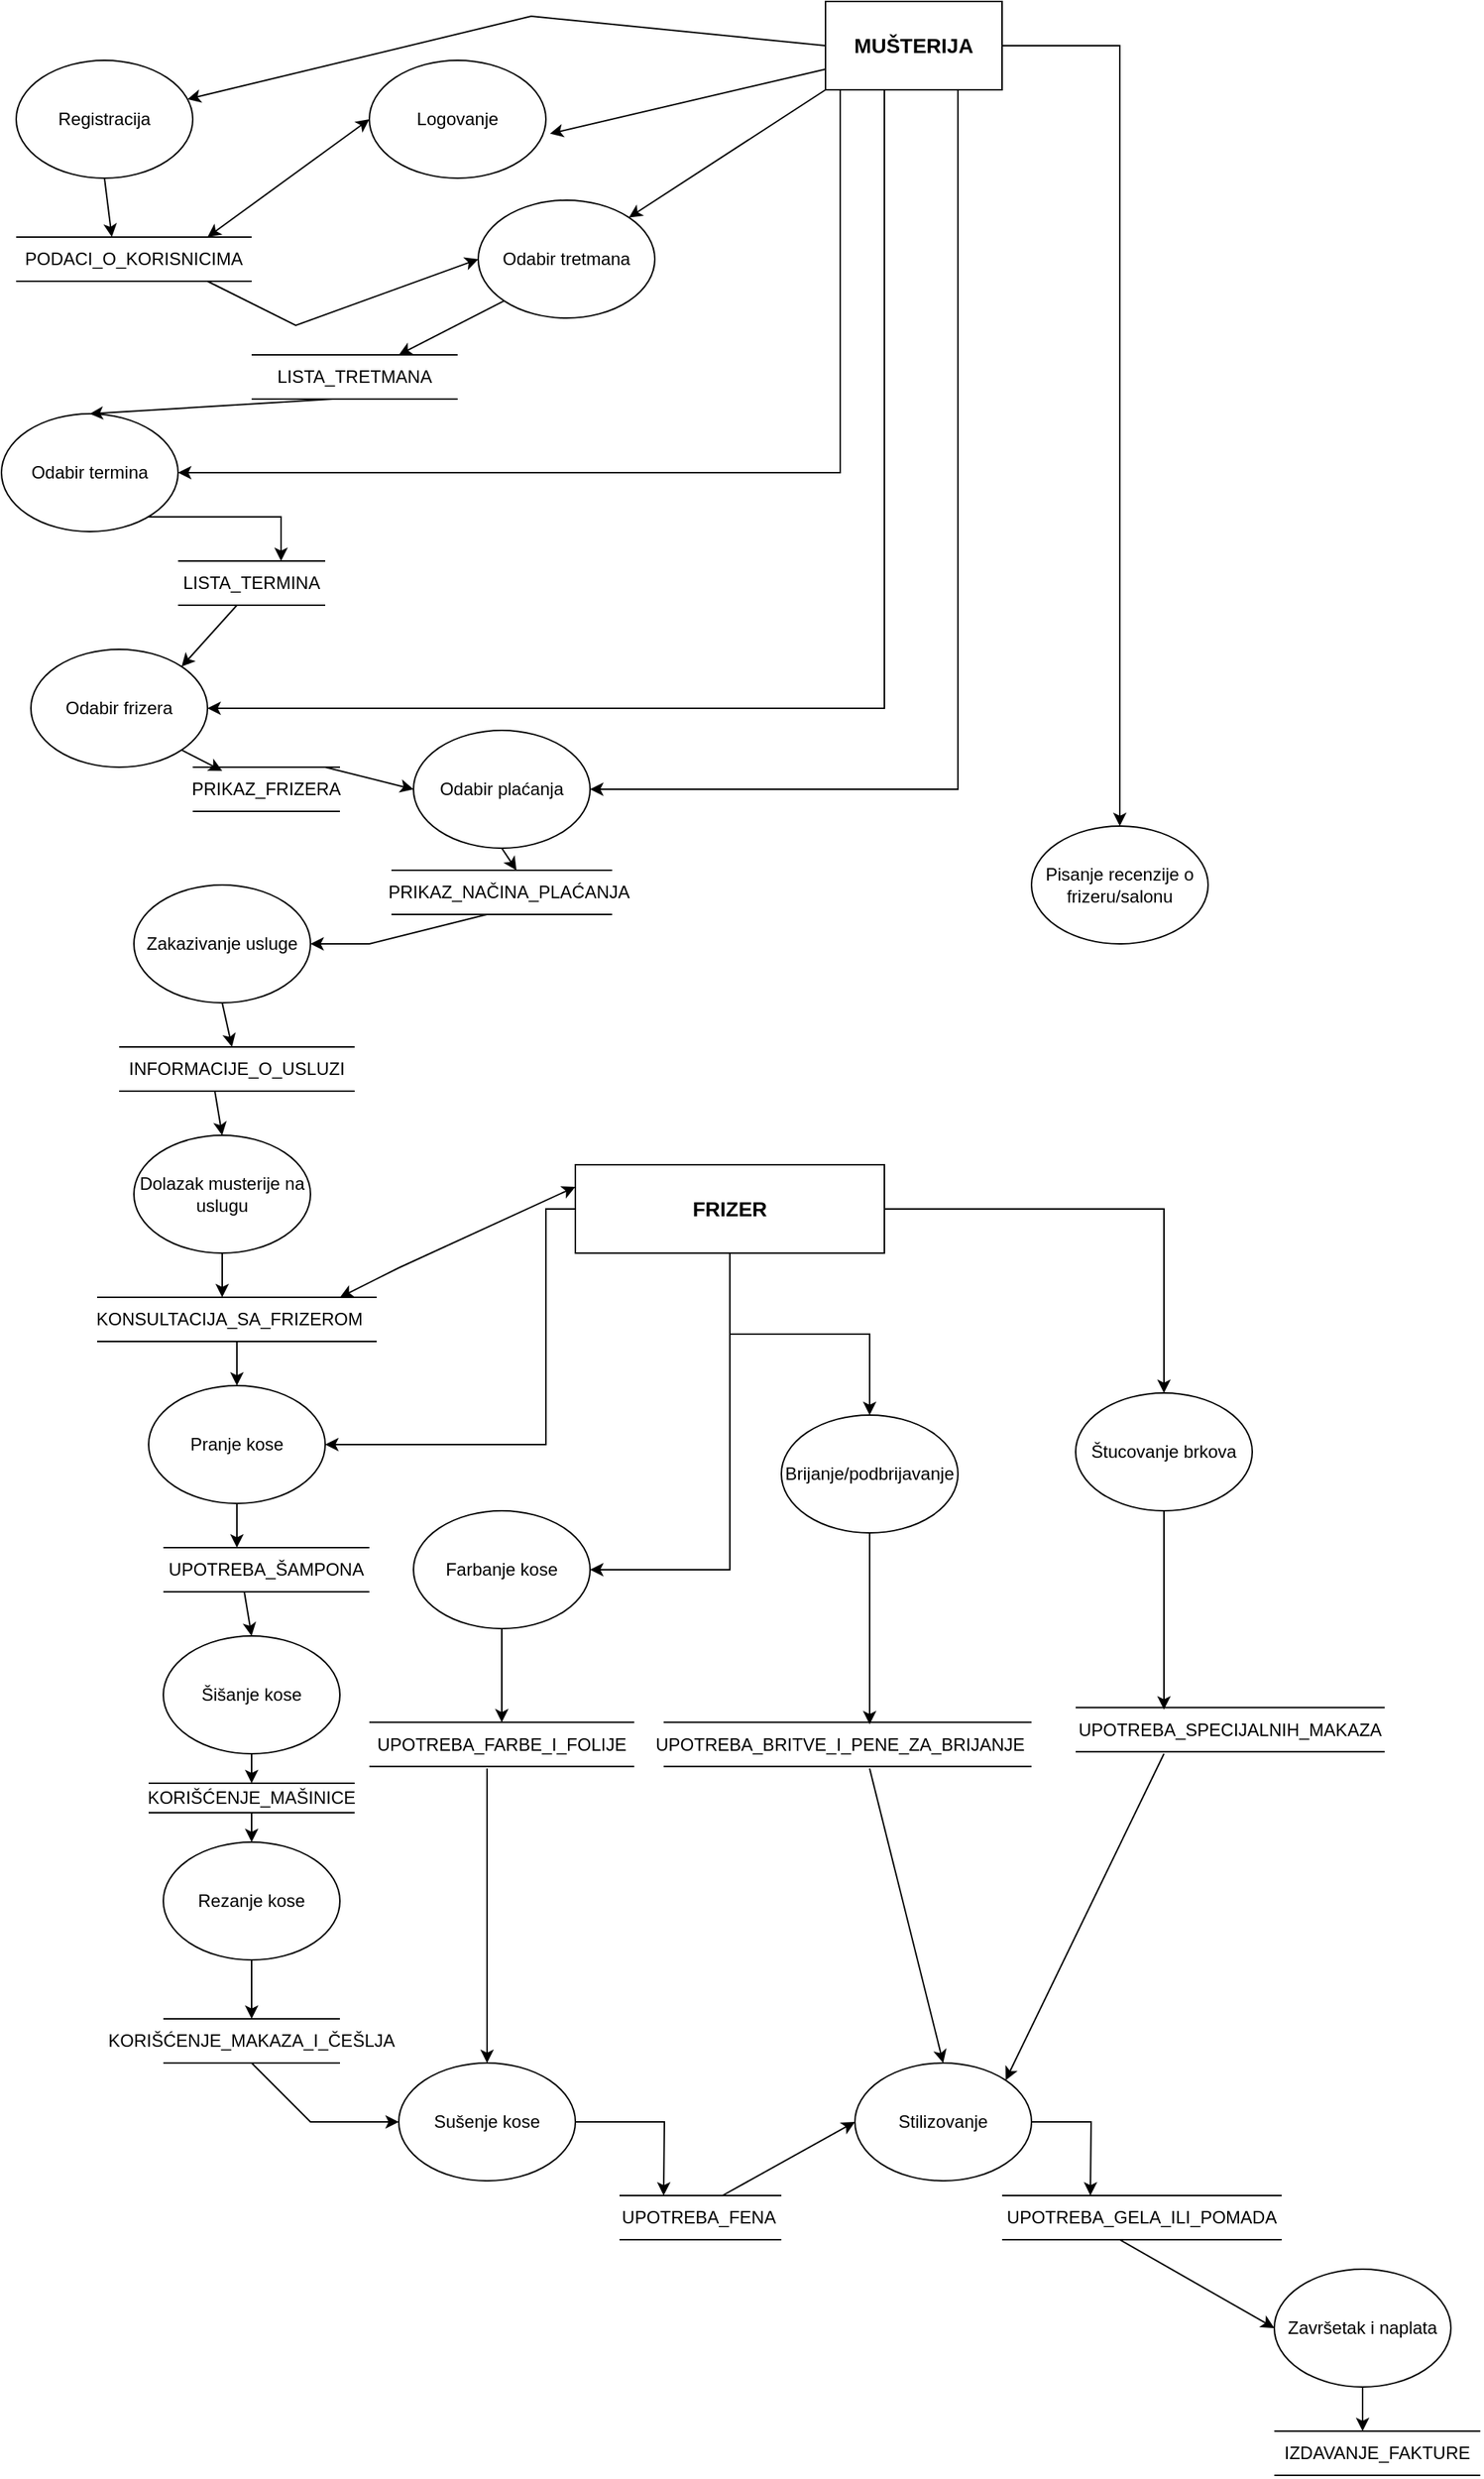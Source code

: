 <mxfile version="24.0.7" type="device">
  <diagram name="Page-1" id="sNvwlLEF-2-6M585rfIR">
    <mxGraphModel dx="1400" dy="765" grid="1" gridSize="10" guides="1" tooltips="1" connect="1" arrows="1" fold="1" page="1" pageScale="1" pageWidth="1654" pageHeight="2336" math="0" shadow="0">
      <root>
        <mxCell id="0" />
        <mxCell id="1" parent="0" />
        <mxCell id="p-UVEbDCttvi8_ktXBPC-6" value="Registracija" style="ellipse;whiteSpace=wrap;html=1;" vertex="1" parent="1">
          <mxGeometry x="40" y="40" width="120" height="80" as="geometry" />
        </mxCell>
        <mxCell id="p-UVEbDCttvi8_ktXBPC-8" value="Logovanje" style="ellipse;whiteSpace=wrap;html=1;" vertex="1" parent="1">
          <mxGeometry x="280" y="40" width="120" height="80" as="geometry" />
        </mxCell>
        <mxCell id="p-UVEbDCttvi8_ktXBPC-41" style="edgeStyle=orthogonalEdgeStyle;rounded=0;orthogonalLoop=1;jettySize=auto;html=1;exitX=0.5;exitY=1;exitDx=0;exitDy=0;entryX=1;entryY=0.5;entryDx=0;entryDy=0;" edge="1" parent="1" source="p-UVEbDCttvi8_ktXBPC-10" target="p-UVEbDCttvi8_ktXBPC-36">
          <mxGeometry relative="1" as="geometry">
            <Array as="points">
              <mxPoint x="600" y="60" />
              <mxPoint x="600" y="320" />
            </Array>
          </mxGeometry>
        </mxCell>
        <mxCell id="p-UVEbDCttvi8_ktXBPC-42" style="edgeStyle=orthogonalEdgeStyle;rounded=0;orthogonalLoop=1;jettySize=auto;html=1;exitX=0.5;exitY=1;exitDx=0;exitDy=0;entryX=1;entryY=0.5;entryDx=0;entryDy=0;" edge="1" parent="1" target="p-UVEbDCttvi8_ktXBPC-40">
          <mxGeometry relative="1" as="geometry">
            <mxPoint x="650" y="60" as="sourcePoint" />
            <mxPoint x="220" y="480" as="targetPoint" />
            <Array as="points">
              <mxPoint x="630" y="60" />
              <mxPoint x="630" y="480" />
            </Array>
          </mxGeometry>
        </mxCell>
        <mxCell id="p-UVEbDCttvi8_ktXBPC-155" style="edgeStyle=orthogonalEdgeStyle;rounded=0;orthogonalLoop=1;jettySize=auto;html=1;entryX=1;entryY=0.5;entryDx=0;entryDy=0;" edge="1" parent="1" source="p-UVEbDCttvi8_ktXBPC-10" target="p-UVEbDCttvi8_ktXBPC-144">
          <mxGeometry relative="1" as="geometry">
            <Array as="points">
              <mxPoint x="680" y="535" />
            </Array>
          </mxGeometry>
        </mxCell>
        <mxCell id="p-UVEbDCttvi8_ktXBPC-10" value="&lt;font style=&quot;font-size: 14px;&quot;&gt;&lt;b&gt;MUŠTERIJA&lt;/b&gt;&lt;/font&gt;" style="rounded=0;whiteSpace=wrap;html=1;" vertex="1" parent="1">
          <mxGeometry x="590" width="120" height="60" as="geometry" />
        </mxCell>
        <mxCell id="p-UVEbDCttvi8_ktXBPC-11" value="" style="endArrow=classic;html=1;rounded=0;exitX=0;exitY=0.5;exitDx=0;exitDy=0;" edge="1" parent="1" source="p-UVEbDCttvi8_ktXBPC-10" target="p-UVEbDCttvi8_ktXBPC-6">
          <mxGeometry width="50" height="50" relative="1" as="geometry">
            <mxPoint x="470" y="75" as="sourcePoint" />
            <mxPoint x="180" y="30" as="targetPoint" />
            <Array as="points">
              <mxPoint x="390" y="10" />
            </Array>
          </mxGeometry>
        </mxCell>
        <mxCell id="p-UVEbDCttvi8_ktXBPC-12" value="" style="endArrow=classic;html=1;rounded=0;entryX=1.023;entryY=0.61;entryDx=0;entryDy=0;entryPerimeter=0;exitX=0;exitY=0.75;exitDx=0;exitDy=0;" edge="1" parent="1">
          <mxGeometry width="50" height="50" relative="1" as="geometry">
            <mxPoint x="590" y="46" as="sourcePoint" />
            <mxPoint x="402.76" y="89.8" as="targetPoint" />
          </mxGeometry>
        </mxCell>
        <mxCell id="p-UVEbDCttvi8_ktXBPC-13" value="" style="endArrow=none;html=1;rounded=0;" edge="1" parent="1">
          <mxGeometry width="50" height="50" relative="1" as="geometry">
            <mxPoint x="40" y="160" as="sourcePoint" />
            <mxPoint x="200" y="160" as="targetPoint" />
          </mxGeometry>
        </mxCell>
        <mxCell id="p-UVEbDCttvi8_ktXBPC-15" value="PODACI_O_KORISNICIMA" style="text;html=1;align=center;verticalAlign=middle;whiteSpace=wrap;rounded=0;" vertex="1" parent="1">
          <mxGeometry x="90" y="160" width="60" height="30" as="geometry" />
        </mxCell>
        <mxCell id="p-UVEbDCttvi8_ktXBPC-16" value="" style="endArrow=none;html=1;rounded=0;" edge="1" parent="1">
          <mxGeometry width="50" height="50" relative="1" as="geometry">
            <mxPoint x="40" y="190" as="sourcePoint" />
            <mxPoint x="200" y="190" as="targetPoint" />
          </mxGeometry>
        </mxCell>
        <mxCell id="p-UVEbDCttvi8_ktXBPC-17" value="" style="endArrow=classic;html=1;rounded=0;exitX=0.5;exitY=1;exitDx=0;exitDy=0;entryX=0.25;entryY=0;entryDx=0;entryDy=0;" edge="1" parent="1" source="p-UVEbDCttvi8_ktXBPC-6" target="p-UVEbDCttvi8_ktXBPC-15">
          <mxGeometry width="50" height="50" relative="1" as="geometry">
            <mxPoint x="470" y="250" as="sourcePoint" />
            <mxPoint x="520" y="200" as="targetPoint" />
          </mxGeometry>
        </mxCell>
        <mxCell id="p-UVEbDCttvi8_ktXBPC-20" value="Odabir tretmana" style="ellipse;whiteSpace=wrap;html=1;" vertex="1" parent="1">
          <mxGeometry x="354" y="135" width="120" height="80" as="geometry" />
        </mxCell>
        <mxCell id="p-UVEbDCttvi8_ktXBPC-21" value="" style="endArrow=classic;html=1;rounded=0;exitX=0;exitY=1;exitDx=0;exitDy=0;entryX=1;entryY=0;entryDx=0;entryDy=0;" edge="1" parent="1" source="p-UVEbDCttvi8_ktXBPC-10" target="p-UVEbDCttvi8_ktXBPC-20">
          <mxGeometry width="50" height="50" relative="1" as="geometry">
            <mxPoint x="470" y="250" as="sourcePoint" />
            <mxPoint x="390" y="160" as="targetPoint" />
          </mxGeometry>
        </mxCell>
        <mxCell id="p-UVEbDCttvi8_ktXBPC-22" value="" style="endArrow=classic;html=1;rounded=0;entryX=0;entryY=0.5;entryDx=0;entryDy=0;" edge="1" parent="1" target="p-UVEbDCttvi8_ktXBPC-20">
          <mxGeometry width="50" height="50" relative="1" as="geometry">
            <mxPoint x="170" y="190" as="sourcePoint" />
            <mxPoint x="520" y="200" as="targetPoint" />
            <Array as="points">
              <mxPoint x="230" y="220" />
            </Array>
          </mxGeometry>
        </mxCell>
        <mxCell id="p-UVEbDCttvi8_ktXBPC-23" value="" style="endArrow=none;html=1;rounded=0;" edge="1" parent="1">
          <mxGeometry width="50" height="50" relative="1" as="geometry">
            <mxPoint x="200" y="240" as="sourcePoint" />
            <mxPoint x="340" y="240" as="targetPoint" />
          </mxGeometry>
        </mxCell>
        <mxCell id="p-UVEbDCttvi8_ktXBPC-24" value="" style="endArrow=none;html=1;rounded=0;" edge="1" parent="1">
          <mxGeometry width="50" height="50" relative="1" as="geometry">
            <mxPoint x="200" y="270" as="sourcePoint" />
            <mxPoint x="340" y="270" as="targetPoint" />
          </mxGeometry>
        </mxCell>
        <mxCell id="p-UVEbDCttvi8_ktXBPC-26" value="LISTA_TRETMANA" style="text;html=1;align=center;verticalAlign=middle;whiteSpace=wrap;rounded=0;" vertex="1" parent="1">
          <mxGeometry x="240" y="240" width="60" height="30" as="geometry" />
        </mxCell>
        <mxCell id="p-UVEbDCttvi8_ktXBPC-27" value="LISTA_TERMINA" style="text;html=1;align=center;verticalAlign=middle;whiteSpace=wrap;rounded=0;" vertex="1" parent="1">
          <mxGeometry x="170" y="380" width="60" height="30" as="geometry" />
        </mxCell>
        <mxCell id="p-UVEbDCttvi8_ktXBPC-28" value="" style="endArrow=none;html=1;rounded=0;" edge="1" parent="1">
          <mxGeometry width="50" height="50" relative="1" as="geometry">
            <mxPoint x="150" y="380" as="sourcePoint" />
            <mxPoint x="250" y="380" as="targetPoint" />
          </mxGeometry>
        </mxCell>
        <mxCell id="p-UVEbDCttvi8_ktXBPC-29" value="" style="endArrow=none;html=1;rounded=0;" edge="1" parent="1">
          <mxGeometry width="50" height="50" relative="1" as="geometry">
            <mxPoint x="150" y="410" as="sourcePoint" />
            <mxPoint x="250" y="410" as="targetPoint" />
            <Array as="points">
              <mxPoint x="200" y="410" />
            </Array>
          </mxGeometry>
        </mxCell>
        <mxCell id="p-UVEbDCttvi8_ktXBPC-30" value="" style="endArrow=none;html=1;rounded=0;" edge="1" parent="1">
          <mxGeometry width="50" height="50" relative="1" as="geometry">
            <mxPoint x="160" y="520" as="sourcePoint" />
            <mxPoint x="260" y="520" as="targetPoint" />
          </mxGeometry>
        </mxCell>
        <mxCell id="p-UVEbDCttvi8_ktXBPC-31" value="" style="endArrow=none;html=1;rounded=0;" edge="1" parent="1">
          <mxGeometry width="50" height="50" relative="1" as="geometry">
            <mxPoint x="160" y="550" as="sourcePoint" />
            <mxPoint x="260" y="550" as="targetPoint" />
          </mxGeometry>
        </mxCell>
        <mxCell id="p-UVEbDCttvi8_ktXBPC-33" value="PRIKAZ_FRIZERA" style="text;html=1;align=center;verticalAlign=middle;whiteSpace=wrap;rounded=0;" vertex="1" parent="1">
          <mxGeometry x="180" y="510" width="60" height="50" as="geometry" />
        </mxCell>
        <mxCell id="p-UVEbDCttvi8_ktXBPC-35" value="" style="endArrow=classic;html=1;rounded=0;entryX=1;entryY=0;entryDx=0;entryDy=0;exitX=0;exitY=1;exitDx=0;exitDy=0;" edge="1" parent="1" source="p-UVEbDCttvi8_ktXBPC-20" target="p-UVEbDCttvi8_ktXBPC-26">
          <mxGeometry width="50" height="50" relative="1" as="geometry">
            <mxPoint x="310" y="240" as="sourcePoint" />
            <mxPoint x="520" y="230" as="targetPoint" />
          </mxGeometry>
        </mxCell>
        <mxCell id="p-UVEbDCttvi8_ktXBPC-39" value="" style="edgeStyle=orthogonalEdgeStyle;rounded=0;orthogonalLoop=1;jettySize=auto;html=1;" edge="1" parent="1" source="p-UVEbDCttvi8_ktXBPC-36" target="p-UVEbDCttvi8_ktXBPC-27">
          <mxGeometry relative="1" as="geometry">
            <Array as="points">
              <mxPoint x="220" y="350" />
              <mxPoint x="220" y="405" />
            </Array>
          </mxGeometry>
        </mxCell>
        <mxCell id="p-UVEbDCttvi8_ktXBPC-36" value="Odabir termina" style="ellipse;whiteSpace=wrap;html=1;" vertex="1" parent="1">
          <mxGeometry x="30" y="280" width="120" height="80" as="geometry" />
        </mxCell>
        <mxCell id="p-UVEbDCttvi8_ktXBPC-37" value="" style="endArrow=classic;html=1;rounded=0;exitX=0.25;exitY=1;exitDx=0;exitDy=0;entryX=0.5;entryY=0;entryDx=0;entryDy=0;" edge="1" parent="1" source="p-UVEbDCttvi8_ktXBPC-26" target="p-UVEbDCttvi8_ktXBPC-36">
          <mxGeometry width="50" height="50" relative="1" as="geometry">
            <mxPoint x="470" y="280" as="sourcePoint" />
            <mxPoint x="520" y="230" as="targetPoint" />
          </mxGeometry>
        </mxCell>
        <mxCell id="p-UVEbDCttvi8_ktXBPC-40" value="Odabir frizera" style="ellipse;whiteSpace=wrap;html=1;" vertex="1" parent="1">
          <mxGeometry x="50" y="440" width="120" height="80" as="geometry" />
        </mxCell>
        <mxCell id="p-UVEbDCttvi8_ktXBPC-43" value="" style="endArrow=classic;html=1;rounded=0;entryX=1;entryY=0;entryDx=0;entryDy=0;" edge="1" parent="1" target="p-UVEbDCttvi8_ktXBPC-40">
          <mxGeometry width="50" height="50" relative="1" as="geometry">
            <mxPoint x="190" y="410" as="sourcePoint" />
            <mxPoint x="290" y="440" as="targetPoint" />
          </mxGeometry>
        </mxCell>
        <mxCell id="p-UVEbDCttvi8_ktXBPC-44" value="" style="endArrow=classic;html=1;rounded=0;exitX=1;exitY=1;exitDx=0;exitDy=0;entryX=0;entryY=0.25;entryDx=0;entryDy=0;" edge="1" parent="1" source="p-UVEbDCttvi8_ktXBPC-40" target="p-UVEbDCttvi8_ktXBPC-33">
          <mxGeometry width="50" height="50" relative="1" as="geometry">
            <mxPoint x="470" y="360" as="sourcePoint" />
            <mxPoint x="200" y="550" as="targetPoint" />
          </mxGeometry>
        </mxCell>
        <mxCell id="p-UVEbDCttvi8_ktXBPC-47" value="Zakazivanje usluge" style="ellipse;whiteSpace=wrap;html=1;" vertex="1" parent="1">
          <mxGeometry x="120" y="600" width="120" height="80" as="geometry" />
        </mxCell>
        <mxCell id="p-UVEbDCttvi8_ktXBPC-49" value="INFORMACIJE_O_USLUZI" style="text;html=1;align=center;verticalAlign=middle;whiteSpace=wrap;rounded=0;" vertex="1" parent="1">
          <mxGeometry x="160" y="710" width="60" height="30" as="geometry" />
        </mxCell>
        <mxCell id="p-UVEbDCttvi8_ktXBPC-50" value="" style="endArrow=none;html=1;rounded=0;" edge="1" parent="1">
          <mxGeometry width="50" height="50" relative="1" as="geometry">
            <mxPoint x="270" y="710" as="sourcePoint" />
            <mxPoint x="110" y="710" as="targetPoint" />
          </mxGeometry>
        </mxCell>
        <mxCell id="p-UVEbDCttvi8_ktXBPC-51" value="" style="endArrow=none;html=1;rounded=0;" edge="1" parent="1">
          <mxGeometry width="50" height="50" relative="1" as="geometry">
            <mxPoint x="110" y="740" as="sourcePoint" />
            <mxPoint x="270" y="740" as="targetPoint" />
          </mxGeometry>
        </mxCell>
        <mxCell id="p-UVEbDCttvi8_ktXBPC-53" value="" style="endArrow=classic;startArrow=classic;html=1;rounded=0;entryX=0;entryY=0.5;entryDx=0;entryDy=0;" edge="1" parent="1" target="p-UVEbDCttvi8_ktXBPC-8">
          <mxGeometry width="50" height="50" relative="1" as="geometry">
            <mxPoint x="170" y="160" as="sourcePoint" />
            <mxPoint x="260" y="100" as="targetPoint" />
          </mxGeometry>
        </mxCell>
        <mxCell id="p-UVEbDCttvi8_ktXBPC-54" value="" style="endArrow=classic;html=1;rounded=0;exitX=0.5;exitY=1;exitDx=0;exitDy=0;" edge="1" parent="1" source="p-UVEbDCttvi8_ktXBPC-47" target="p-UVEbDCttvi8_ktXBPC-49">
          <mxGeometry width="50" height="50" relative="1" as="geometry">
            <mxPoint x="470" y="760" as="sourcePoint" />
            <mxPoint x="520" y="710" as="targetPoint" />
          </mxGeometry>
        </mxCell>
        <mxCell id="p-UVEbDCttvi8_ktXBPC-55" value="Dolazak musterije na uslugu" style="ellipse;whiteSpace=wrap;html=1;" vertex="1" parent="1">
          <mxGeometry x="120" y="770" width="120" height="80" as="geometry" />
        </mxCell>
        <mxCell id="p-UVEbDCttvi8_ktXBPC-56" value="" style="endArrow=classic;html=1;rounded=0;entryX=0.5;entryY=0;entryDx=0;entryDy=0;exitX=0.25;exitY=1;exitDx=0;exitDy=0;" edge="1" parent="1" source="p-UVEbDCttvi8_ktXBPC-49" target="p-UVEbDCttvi8_ktXBPC-55">
          <mxGeometry width="50" height="50" relative="1" as="geometry">
            <mxPoint x="470" y="760" as="sourcePoint" />
            <mxPoint x="520" y="710" as="targetPoint" />
          </mxGeometry>
        </mxCell>
        <mxCell id="p-UVEbDCttvi8_ktXBPC-57" value="KONSULTACIJA_SA_FRIZEROM" style="text;html=1;align=center;verticalAlign=middle;whiteSpace=wrap;rounded=0;" vertex="1" parent="1">
          <mxGeometry x="155" y="880" width="60" height="30" as="geometry" />
        </mxCell>
        <mxCell id="p-UVEbDCttvi8_ktXBPC-58" value="" style="endArrow=none;html=1;rounded=0;" edge="1" parent="1">
          <mxGeometry width="50" height="50" relative="1" as="geometry">
            <mxPoint x="95" y="880" as="sourcePoint" />
            <mxPoint x="285" y="880" as="targetPoint" />
          </mxGeometry>
        </mxCell>
        <mxCell id="p-UVEbDCttvi8_ktXBPC-61" value="" style="endArrow=none;html=1;rounded=0;" edge="1" parent="1">
          <mxGeometry width="50" height="50" relative="1" as="geometry">
            <mxPoint x="95" y="910" as="sourcePoint" />
            <mxPoint x="285" y="910" as="targetPoint" />
          </mxGeometry>
        </mxCell>
        <mxCell id="p-UVEbDCttvi8_ktXBPC-62" value="" style="endArrow=classic;html=1;rounded=0;exitX=0.5;exitY=1;exitDx=0;exitDy=0;" edge="1" parent="1" source="p-UVEbDCttvi8_ktXBPC-55">
          <mxGeometry width="50" height="50" relative="1" as="geometry">
            <mxPoint x="70" y="760" as="sourcePoint" />
            <mxPoint x="180" y="880" as="targetPoint" />
          </mxGeometry>
        </mxCell>
        <mxCell id="p-UVEbDCttvi8_ktXBPC-63" value="Pranje kose" style="ellipse;whiteSpace=wrap;html=1;" vertex="1" parent="1">
          <mxGeometry x="130" y="940" width="120" height="80" as="geometry" />
        </mxCell>
        <mxCell id="p-UVEbDCttvi8_ktXBPC-64" value="" style="endArrow=classic;html=1;rounded=0;entryX=0.5;entryY=0;entryDx=0;entryDy=0;" edge="1" parent="1" target="p-UVEbDCttvi8_ktXBPC-63">
          <mxGeometry width="50" height="50" relative="1" as="geometry">
            <mxPoint x="190" y="910" as="sourcePoint" />
            <mxPoint x="340" y="780" as="targetPoint" />
          </mxGeometry>
        </mxCell>
        <mxCell id="p-UVEbDCttvi8_ktXBPC-65" value="UPOTREBA_ŠAMPONA" style="text;html=1;align=center;verticalAlign=middle;whiteSpace=wrap;rounded=0;" vertex="1" parent="1">
          <mxGeometry x="180" y="1050" width="60" height="30" as="geometry" />
        </mxCell>
        <mxCell id="p-UVEbDCttvi8_ktXBPC-66" value="" style="endArrow=none;html=1;rounded=0;" edge="1" parent="1">
          <mxGeometry width="50" height="50" relative="1" as="geometry">
            <mxPoint x="140" y="1050" as="sourcePoint" />
            <mxPoint x="280" y="1050" as="targetPoint" />
          </mxGeometry>
        </mxCell>
        <mxCell id="p-UVEbDCttvi8_ktXBPC-67" value="" style="endArrow=none;html=1;rounded=0;" edge="1" parent="1">
          <mxGeometry width="50" height="50" relative="1" as="geometry">
            <mxPoint x="140" y="1080" as="sourcePoint" />
            <mxPoint x="280" y="1080" as="targetPoint" />
          </mxGeometry>
        </mxCell>
        <mxCell id="p-UVEbDCttvi8_ktXBPC-68" value="" style="endArrow=classic;html=1;rounded=0;exitX=0.5;exitY=1;exitDx=0;exitDy=0;" edge="1" parent="1" source="p-UVEbDCttvi8_ktXBPC-63">
          <mxGeometry width="50" height="50" relative="1" as="geometry">
            <mxPoint x="290" y="830" as="sourcePoint" />
            <mxPoint x="190" y="1050" as="targetPoint" />
          </mxGeometry>
        </mxCell>
        <mxCell id="p-UVEbDCttvi8_ktXBPC-69" value="Šišanje kose" style="ellipse;whiteSpace=wrap;html=1;" vertex="1" parent="1">
          <mxGeometry x="140" y="1110" width="120" height="80" as="geometry" />
        </mxCell>
        <mxCell id="p-UVEbDCttvi8_ktXBPC-71" value="" style="endArrow=classic;html=1;rounded=0;entryX=0.5;entryY=0;entryDx=0;entryDy=0;exitX=0.25;exitY=1;exitDx=0;exitDy=0;" edge="1" parent="1" source="p-UVEbDCttvi8_ktXBPC-65" target="p-UVEbDCttvi8_ktXBPC-69">
          <mxGeometry width="50" height="50" relative="1" as="geometry">
            <mxPoint x="290" y="1060" as="sourcePoint" />
            <mxPoint x="340" y="1010" as="targetPoint" />
          </mxGeometry>
        </mxCell>
        <mxCell id="p-UVEbDCttvi8_ktXBPC-72" value="KORIŠĆENJE_MAŠINICE" style="text;html=1;align=center;verticalAlign=middle;whiteSpace=wrap;rounded=0;" vertex="1" parent="1">
          <mxGeometry x="170" y="1200" width="60" height="40" as="geometry" />
        </mxCell>
        <mxCell id="p-UVEbDCttvi8_ktXBPC-73" value="" style="endArrow=none;html=1;rounded=0;" edge="1" parent="1">
          <mxGeometry width="50" height="50" relative="1" as="geometry">
            <mxPoint x="130" y="1210" as="sourcePoint" />
            <mxPoint x="270" y="1210" as="targetPoint" />
          </mxGeometry>
        </mxCell>
        <mxCell id="p-UVEbDCttvi8_ktXBPC-74" value="" style="endArrow=none;html=1;rounded=0;" edge="1" parent="1">
          <mxGeometry width="50" height="50" relative="1" as="geometry">
            <mxPoint x="130" y="1230" as="sourcePoint" />
            <mxPoint x="270" y="1230" as="targetPoint" />
          </mxGeometry>
        </mxCell>
        <mxCell id="p-UVEbDCttvi8_ktXBPC-75" value="" style="endArrow=classic;html=1;rounded=0;exitX=0.5;exitY=1;exitDx=0;exitDy=0;" edge="1" parent="1" source="p-UVEbDCttvi8_ktXBPC-69">
          <mxGeometry width="50" height="50" relative="1" as="geometry">
            <mxPoint x="290" y="1060" as="sourcePoint" />
            <mxPoint x="200" y="1210" as="targetPoint" />
          </mxGeometry>
        </mxCell>
        <mxCell id="p-UVEbDCttvi8_ktXBPC-76" value="Rezanje kose" style="ellipse;whiteSpace=wrap;html=1;" vertex="1" parent="1">
          <mxGeometry x="140" y="1250" width="120" height="80" as="geometry" />
        </mxCell>
        <mxCell id="p-UVEbDCttvi8_ktXBPC-77" value="" style="endArrow=classic;html=1;rounded=0;entryX=0.5;entryY=0;entryDx=0;entryDy=0;" edge="1" parent="1" target="p-UVEbDCttvi8_ktXBPC-76">
          <mxGeometry width="50" height="50" relative="1" as="geometry">
            <mxPoint x="200" y="1230" as="sourcePoint" />
            <mxPoint x="340" y="1010" as="targetPoint" />
          </mxGeometry>
        </mxCell>
        <mxCell id="p-UVEbDCttvi8_ktXBPC-78" value="" style="endArrow=classic;html=1;rounded=0;exitX=0.5;exitY=1;exitDx=0;exitDy=0;" edge="1" parent="1" source="p-UVEbDCttvi8_ktXBPC-76">
          <mxGeometry width="50" height="50" relative="1" as="geometry">
            <mxPoint x="290" y="1230" as="sourcePoint" />
            <mxPoint x="200" y="1370" as="targetPoint" />
          </mxGeometry>
        </mxCell>
        <mxCell id="p-UVEbDCttvi8_ktXBPC-79" value="" style="endArrow=none;html=1;rounded=0;" edge="1" parent="1">
          <mxGeometry width="50" height="50" relative="1" as="geometry">
            <mxPoint x="140" y="1370" as="sourcePoint" />
            <mxPoint x="260" y="1370" as="targetPoint" />
          </mxGeometry>
        </mxCell>
        <mxCell id="p-UVEbDCttvi8_ktXBPC-80" value="KORIŠĆENJE_MAKAZA_I_ČEŠLJA" style="text;html=1;align=center;verticalAlign=middle;whiteSpace=wrap;rounded=0;" vertex="1" parent="1">
          <mxGeometry x="170" y="1370" width="60" height="30" as="geometry" />
        </mxCell>
        <mxCell id="p-UVEbDCttvi8_ktXBPC-82" value="" style="endArrow=none;html=1;rounded=0;" edge="1" parent="1">
          <mxGeometry width="50" height="50" relative="1" as="geometry">
            <mxPoint x="140" y="1400" as="sourcePoint" />
            <mxPoint x="260" y="1400" as="targetPoint" />
          </mxGeometry>
        </mxCell>
        <mxCell id="p-UVEbDCttvi8_ktXBPC-108" style="edgeStyle=orthogonalEdgeStyle;rounded=0;orthogonalLoop=1;jettySize=auto;html=1;" edge="1" parent="1" source="p-UVEbDCttvi8_ktXBPC-83">
          <mxGeometry relative="1" as="geometry">
            <mxPoint x="620" y="1170" as="targetPoint" />
          </mxGeometry>
        </mxCell>
        <mxCell id="p-UVEbDCttvi8_ktXBPC-83" value="Brijanje/podbrijavanje" style="ellipse;whiteSpace=wrap;html=1;" vertex="1" parent="1">
          <mxGeometry x="560" y="960" width="120" height="80" as="geometry" />
        </mxCell>
        <mxCell id="p-UVEbDCttvi8_ktXBPC-86" value="UPOTREBA_BRITVE_I_PENE_ZA_BRIJANJE" style="text;html=1;align=center;verticalAlign=middle;whiteSpace=wrap;rounded=0;" vertex="1" parent="1">
          <mxGeometry x="570" y="1168.67" width="60" height="30" as="geometry" />
        </mxCell>
        <mxCell id="p-UVEbDCttvi8_ktXBPC-87" value="" style="endArrow=none;html=1;rounded=0;" edge="1" parent="1">
          <mxGeometry width="50" height="50" relative="1" as="geometry">
            <mxPoint x="480" y="1168.67" as="sourcePoint" />
            <mxPoint x="730" y="1168.67" as="targetPoint" />
          </mxGeometry>
        </mxCell>
        <mxCell id="p-UVEbDCttvi8_ktXBPC-88" value="" style="endArrow=none;html=1;rounded=0;" edge="1" parent="1">
          <mxGeometry width="50" height="50" relative="1" as="geometry">
            <mxPoint x="480" y="1198.67" as="sourcePoint" />
            <mxPoint x="730" y="1198.67" as="targetPoint" />
          </mxGeometry>
        </mxCell>
        <mxCell id="p-UVEbDCttvi8_ktXBPC-107" value="" style="edgeStyle=orthogonalEdgeStyle;rounded=0;orthogonalLoop=1;jettySize=auto;html=1;" edge="1" parent="1" source="p-UVEbDCttvi8_ktXBPC-89" target="p-UVEbDCttvi8_ktXBPC-94">
          <mxGeometry relative="1" as="geometry" />
        </mxCell>
        <mxCell id="p-UVEbDCttvi8_ktXBPC-89" value="Farbanje kose" style="ellipse;whiteSpace=wrap;html=1;" vertex="1" parent="1">
          <mxGeometry x="310" y="1025" width="120" height="80" as="geometry" />
        </mxCell>
        <mxCell id="p-UVEbDCttvi8_ktXBPC-109" style="edgeStyle=orthogonalEdgeStyle;rounded=0;orthogonalLoop=1;jettySize=auto;html=1;" edge="1" parent="1" source="p-UVEbDCttvi8_ktXBPC-92">
          <mxGeometry relative="1" as="geometry">
            <mxPoint x="820" y="1160" as="targetPoint" />
          </mxGeometry>
        </mxCell>
        <mxCell id="p-UVEbDCttvi8_ktXBPC-92" value="Štucovanje brkova" style="ellipse;whiteSpace=wrap;html=1;" vertex="1" parent="1">
          <mxGeometry x="760" y="945" width="120" height="80" as="geometry" />
        </mxCell>
        <mxCell id="p-UVEbDCttvi8_ktXBPC-94" value="UPOTREBA_FARBE_I_FOLIJE" style="text;html=1;align=center;verticalAlign=middle;whiteSpace=wrap;rounded=0;" vertex="1" parent="1">
          <mxGeometry x="340" y="1168.67" width="60" height="30" as="geometry" />
        </mxCell>
        <mxCell id="p-UVEbDCttvi8_ktXBPC-95" value="" style="endArrow=none;html=1;rounded=0;" edge="1" parent="1">
          <mxGeometry width="50" height="50" relative="1" as="geometry">
            <mxPoint x="280" y="1168.67" as="sourcePoint" />
            <mxPoint x="460" y="1168.67" as="targetPoint" />
          </mxGeometry>
        </mxCell>
        <mxCell id="p-UVEbDCttvi8_ktXBPC-96" value="" style="endArrow=none;html=1;rounded=0;" edge="1" parent="1">
          <mxGeometry width="50" height="50" relative="1" as="geometry">
            <mxPoint x="280" y="1198.67" as="sourcePoint" />
            <mxPoint x="460" y="1198.67" as="targetPoint" />
          </mxGeometry>
        </mxCell>
        <mxCell id="p-UVEbDCttvi8_ktXBPC-100" value="UPOTREBA_SPECIJALNIH_MAKAZA" style="text;html=1;align=center;verticalAlign=middle;whiteSpace=wrap;rounded=0;" vertex="1" parent="1">
          <mxGeometry x="835" y="1158.67" width="60" height="30" as="geometry" />
        </mxCell>
        <mxCell id="p-UVEbDCttvi8_ktXBPC-101" value="" style="endArrow=none;html=1;rounded=0;" edge="1" parent="1">
          <mxGeometry width="50" height="50" relative="1" as="geometry">
            <mxPoint x="760" y="1158.67" as="sourcePoint" />
            <mxPoint x="970" y="1158.67" as="targetPoint" />
          </mxGeometry>
        </mxCell>
        <mxCell id="p-UVEbDCttvi8_ktXBPC-102" value="" style="endArrow=none;html=1;rounded=0;" edge="1" parent="1">
          <mxGeometry width="50" height="50" relative="1" as="geometry">
            <mxPoint x="760" y="1188.67" as="sourcePoint" />
            <mxPoint x="970" y="1188.67" as="targetPoint" />
          </mxGeometry>
        </mxCell>
        <mxCell id="p-UVEbDCttvi8_ktXBPC-117" style="edgeStyle=orthogonalEdgeStyle;rounded=0;orthogonalLoop=1;jettySize=auto;html=1;exitX=1;exitY=0.5;exitDx=0;exitDy=0;" edge="1" parent="1" source="p-UVEbDCttvi8_ktXBPC-104">
          <mxGeometry relative="1" as="geometry">
            <mxPoint x="480" y="1490" as="targetPoint" />
          </mxGeometry>
        </mxCell>
        <mxCell id="p-UVEbDCttvi8_ktXBPC-104" value="Sušenje kose" style="ellipse;whiteSpace=wrap;html=1;" vertex="1" parent="1">
          <mxGeometry x="300" y="1400" width="120" height="80" as="geometry" />
        </mxCell>
        <mxCell id="p-UVEbDCttvi8_ktXBPC-110" value="" style="endArrow=classic;html=1;rounded=0;entryX=0;entryY=0.5;entryDx=0;entryDy=0;" edge="1" parent="1" target="p-UVEbDCttvi8_ktXBPC-104">
          <mxGeometry width="50" height="50" relative="1" as="geometry">
            <mxPoint x="200" y="1400" as="sourcePoint" />
            <mxPoint x="500" y="1120" as="targetPoint" />
            <Array as="points">
              <mxPoint x="240" y="1440" />
            </Array>
          </mxGeometry>
        </mxCell>
        <mxCell id="p-UVEbDCttvi8_ktXBPC-112" value="" style="endArrow=classic;html=1;rounded=0;entryX=0.5;entryY=0;entryDx=0;entryDy=0;" edge="1" parent="1" target="p-UVEbDCttvi8_ktXBPC-104">
          <mxGeometry width="50" height="50" relative="1" as="geometry">
            <mxPoint x="360" y="1200" as="sourcePoint" />
            <mxPoint x="500" y="1120" as="targetPoint" />
          </mxGeometry>
        </mxCell>
        <mxCell id="p-UVEbDCttvi8_ktXBPC-124" style="edgeStyle=orthogonalEdgeStyle;rounded=0;orthogonalLoop=1;jettySize=auto;html=1;" edge="1" parent="1" source="p-UVEbDCttvi8_ktXBPC-113">
          <mxGeometry relative="1" as="geometry">
            <mxPoint x="770" y="1490" as="targetPoint" />
          </mxGeometry>
        </mxCell>
        <mxCell id="p-UVEbDCttvi8_ktXBPC-113" value="Stilizovanje" style="ellipse;whiteSpace=wrap;html=1;" vertex="1" parent="1">
          <mxGeometry x="610" y="1400" width="120" height="80" as="geometry" />
        </mxCell>
        <mxCell id="p-UVEbDCttvi8_ktXBPC-114" value="UPOTREBA_FENA" style="text;html=1;align=center;verticalAlign=middle;whiteSpace=wrap;rounded=0;" vertex="1" parent="1">
          <mxGeometry x="474" y="1490" width="60" height="30" as="geometry" />
        </mxCell>
        <mxCell id="p-UVEbDCttvi8_ktXBPC-115" value="" style="endArrow=none;html=1;rounded=0;" edge="1" parent="1">
          <mxGeometry width="50" height="50" relative="1" as="geometry">
            <mxPoint x="450" y="1490" as="sourcePoint" />
            <mxPoint x="560" y="1490" as="targetPoint" />
          </mxGeometry>
        </mxCell>
        <mxCell id="p-UVEbDCttvi8_ktXBPC-116" value="" style="endArrow=none;html=1;rounded=0;" edge="1" parent="1">
          <mxGeometry width="50" height="50" relative="1" as="geometry">
            <mxPoint x="450" y="1520" as="sourcePoint" />
            <mxPoint x="560" y="1520" as="targetPoint" />
            <Array as="points" />
          </mxGeometry>
        </mxCell>
        <mxCell id="p-UVEbDCttvi8_ktXBPC-118" value="" style="endArrow=classic;html=1;rounded=0;entryX=0;entryY=0.5;entryDx=0;entryDy=0;" edge="1" parent="1" target="p-UVEbDCttvi8_ktXBPC-113">
          <mxGeometry width="50" height="50" relative="1" as="geometry">
            <mxPoint x="520" y="1490" as="sourcePoint" />
            <mxPoint x="500" y="1410" as="targetPoint" />
          </mxGeometry>
        </mxCell>
        <mxCell id="p-UVEbDCttvi8_ktXBPC-119" value="" style="endArrow=classic;html=1;rounded=0;entryX=0.5;entryY=0;entryDx=0;entryDy=0;" edge="1" parent="1" target="p-UVEbDCttvi8_ktXBPC-113">
          <mxGeometry width="50" height="50" relative="1" as="geometry">
            <mxPoint x="620" y="1200" as="sourcePoint" />
            <mxPoint x="500" y="1410" as="targetPoint" />
          </mxGeometry>
        </mxCell>
        <mxCell id="p-UVEbDCttvi8_ktXBPC-120" value="" style="endArrow=classic;html=1;rounded=0;entryX=1;entryY=0;entryDx=0;entryDy=0;" edge="1" parent="1" target="p-UVEbDCttvi8_ktXBPC-113">
          <mxGeometry width="50" height="50" relative="1" as="geometry">
            <mxPoint x="820" y="1190" as="sourcePoint" />
            <mxPoint x="650" y="1290" as="targetPoint" />
          </mxGeometry>
        </mxCell>
        <mxCell id="p-UVEbDCttvi8_ktXBPC-121" value="UPOTREBA_GELA_ILI_POMADA" style="text;html=1;align=center;verticalAlign=middle;whiteSpace=wrap;rounded=0;" vertex="1" parent="1">
          <mxGeometry x="775" y="1490" width="60" height="30" as="geometry" />
        </mxCell>
        <mxCell id="p-UVEbDCttvi8_ktXBPC-122" value="" style="endArrow=none;html=1;rounded=0;" edge="1" parent="1">
          <mxGeometry width="50" height="50" relative="1" as="geometry">
            <mxPoint x="710" y="1490" as="sourcePoint" />
            <mxPoint x="900" y="1490" as="targetPoint" />
          </mxGeometry>
        </mxCell>
        <mxCell id="p-UVEbDCttvi8_ktXBPC-123" value="" style="endArrow=none;html=1;rounded=0;" edge="1" parent="1">
          <mxGeometry width="50" height="50" relative="1" as="geometry">
            <mxPoint x="710" y="1520" as="sourcePoint" />
            <mxPoint x="900" y="1520" as="targetPoint" />
          </mxGeometry>
        </mxCell>
        <mxCell id="p-UVEbDCttvi8_ktXBPC-127" style="edgeStyle=orthogonalEdgeStyle;rounded=0;orthogonalLoop=1;jettySize=auto;html=1;entryX=0.5;entryY=0;entryDx=0;entryDy=0;" edge="1" parent="1" source="p-UVEbDCttvi8_ktXBPC-126" target="p-UVEbDCttvi8_ktXBPC-92">
          <mxGeometry relative="1" as="geometry" />
        </mxCell>
        <mxCell id="p-UVEbDCttvi8_ktXBPC-128" style="edgeStyle=orthogonalEdgeStyle;rounded=0;orthogonalLoop=1;jettySize=auto;html=1;entryX=0.5;entryY=0;entryDx=0;entryDy=0;" edge="1" parent="1" source="p-UVEbDCttvi8_ktXBPC-126" target="p-UVEbDCttvi8_ktXBPC-83">
          <mxGeometry relative="1" as="geometry" />
        </mxCell>
        <mxCell id="p-UVEbDCttvi8_ktXBPC-129" style="edgeStyle=orthogonalEdgeStyle;rounded=0;orthogonalLoop=1;jettySize=auto;html=1;entryX=1;entryY=0.5;entryDx=0;entryDy=0;" edge="1" parent="1" source="p-UVEbDCttvi8_ktXBPC-126" target="p-UVEbDCttvi8_ktXBPC-89">
          <mxGeometry relative="1" as="geometry" />
        </mxCell>
        <mxCell id="p-UVEbDCttvi8_ktXBPC-135" style="edgeStyle=orthogonalEdgeStyle;rounded=0;orthogonalLoop=1;jettySize=auto;html=1;entryX=1;entryY=0.5;entryDx=0;entryDy=0;" edge="1" parent="1" source="p-UVEbDCttvi8_ktXBPC-126" target="p-UVEbDCttvi8_ktXBPC-63">
          <mxGeometry relative="1" as="geometry">
            <Array as="points">
              <mxPoint x="400" y="820" />
              <mxPoint x="400" y="980" />
            </Array>
          </mxGeometry>
        </mxCell>
        <mxCell id="p-UVEbDCttvi8_ktXBPC-126" value="&lt;b&gt;&lt;font style=&quot;font-size: 14px;&quot;&gt;FRIZER&lt;/font&gt;&lt;/b&gt;" style="rounded=0;whiteSpace=wrap;html=1;" vertex="1" parent="1">
          <mxGeometry x="420" y="790" width="210" height="60" as="geometry" />
        </mxCell>
        <mxCell id="p-UVEbDCttvi8_ktXBPC-134" value="" style="endArrow=classic;startArrow=classic;html=1;rounded=0;entryX=0;entryY=0.25;entryDx=0;entryDy=0;" edge="1" parent="1" target="p-UVEbDCttvi8_ktXBPC-126">
          <mxGeometry width="50" height="50" relative="1" as="geometry">
            <mxPoint x="260" y="880" as="sourcePoint" />
            <mxPoint x="340" y="890" as="targetPoint" />
            <Array as="points">
              <mxPoint x="300" y="860" />
            </Array>
          </mxGeometry>
        </mxCell>
        <mxCell id="p-UVEbDCttvi8_ktXBPC-136" value="Završetak i naplata" style="ellipse;whiteSpace=wrap;html=1;" vertex="1" parent="1">
          <mxGeometry x="895" y="1540" width="120" height="80" as="geometry" />
        </mxCell>
        <mxCell id="p-UVEbDCttvi8_ktXBPC-137" value="" style="endArrow=classic;html=1;rounded=0;entryX=0;entryY=0.5;entryDx=0;entryDy=0;exitX=0.25;exitY=1;exitDx=0;exitDy=0;" edge="1" parent="1" source="p-UVEbDCttvi8_ktXBPC-121" target="p-UVEbDCttvi8_ktXBPC-136">
          <mxGeometry width="50" height="50" relative="1" as="geometry">
            <mxPoint x="550" y="1540" as="sourcePoint" />
            <mxPoint x="600" y="1490" as="targetPoint" />
          </mxGeometry>
        </mxCell>
        <mxCell id="p-UVEbDCttvi8_ktXBPC-139" value="IZDAVANJE_FAKTURE" style="text;html=1;align=center;verticalAlign=middle;whiteSpace=wrap;rounded=0;" vertex="1" parent="1">
          <mxGeometry x="935" y="1650" width="60" height="30" as="geometry" />
        </mxCell>
        <mxCell id="p-UVEbDCttvi8_ktXBPC-141" value="" style="endArrow=none;html=1;rounded=0;" edge="1" parent="1">
          <mxGeometry width="50" height="50" relative="1" as="geometry">
            <mxPoint x="895" y="1650" as="sourcePoint" />
            <mxPoint x="1035" y="1650" as="targetPoint" />
          </mxGeometry>
        </mxCell>
        <mxCell id="p-UVEbDCttvi8_ktXBPC-142" value="" style="endArrow=none;html=1;rounded=0;" edge="1" parent="1">
          <mxGeometry width="50" height="50" relative="1" as="geometry">
            <mxPoint x="895" y="1680" as="sourcePoint" />
            <mxPoint x="1035" y="1680" as="targetPoint" />
          </mxGeometry>
        </mxCell>
        <mxCell id="p-UVEbDCttvi8_ktXBPC-143" value="" style="endArrow=classic;html=1;rounded=0;exitX=0.5;exitY=1;exitDx=0;exitDy=0;" edge="1" parent="1" source="p-UVEbDCttvi8_ktXBPC-136">
          <mxGeometry width="50" height="50" relative="1" as="geometry">
            <mxPoint x="1090" y="1540" as="sourcePoint" />
            <mxPoint x="955" y="1650" as="targetPoint" />
          </mxGeometry>
        </mxCell>
        <mxCell id="p-UVEbDCttvi8_ktXBPC-144" value="Odabir plaćanja" style="ellipse;whiteSpace=wrap;html=1;" vertex="1" parent="1">
          <mxGeometry x="310" y="495" width="120" height="80" as="geometry" />
        </mxCell>
        <mxCell id="p-UVEbDCttvi8_ktXBPC-147" value="PRIKAZ_NAČINA_PLAĆANJA" style="text;html=1;align=center;verticalAlign=middle;whiteSpace=wrap;rounded=0;" vertex="1" parent="1">
          <mxGeometry x="345" y="590" width="60" height="30" as="geometry" />
        </mxCell>
        <mxCell id="p-UVEbDCttvi8_ktXBPC-148" value="" style="endArrow=none;html=1;rounded=0;" edge="1" parent="1">
          <mxGeometry width="50" height="50" relative="1" as="geometry">
            <mxPoint x="295" y="590" as="sourcePoint" />
            <mxPoint x="445" y="590" as="targetPoint" />
          </mxGeometry>
        </mxCell>
        <mxCell id="p-UVEbDCttvi8_ktXBPC-149" value="" style="endArrow=none;html=1;rounded=0;" edge="1" parent="1">
          <mxGeometry width="50" height="50" relative="1" as="geometry">
            <mxPoint x="295" y="620" as="sourcePoint" />
            <mxPoint x="445" y="620" as="targetPoint" />
          </mxGeometry>
        </mxCell>
        <mxCell id="p-UVEbDCttvi8_ktXBPC-152" value="" style="endArrow=classic;html=1;rounded=0;entryX=1;entryY=0.5;entryDx=0;entryDy=0;" edge="1" parent="1" target="p-UVEbDCttvi8_ktXBPC-47">
          <mxGeometry width="50" height="50" relative="1" as="geometry">
            <mxPoint x="360" y="620" as="sourcePoint" />
            <mxPoint x="354" y="660" as="targetPoint" />
            <Array as="points">
              <mxPoint x="280" y="640" />
            </Array>
          </mxGeometry>
        </mxCell>
        <mxCell id="p-UVEbDCttvi8_ktXBPC-153" value="" style="endArrow=classic;html=1;rounded=0;entryX=0;entryY=0.5;entryDx=0;entryDy=0;" edge="1" parent="1" target="p-UVEbDCttvi8_ktXBPC-144">
          <mxGeometry width="50" height="50" relative="1" as="geometry">
            <mxPoint x="250" y="520" as="sourcePoint" />
            <mxPoint x="300" y="480" as="targetPoint" />
          </mxGeometry>
        </mxCell>
        <mxCell id="p-UVEbDCttvi8_ktXBPC-154" value="" style="endArrow=classic;html=1;rounded=0;exitX=0.5;exitY=1;exitDx=0;exitDy=0;" edge="1" parent="1" source="p-UVEbDCttvi8_ktXBPC-144">
          <mxGeometry width="50" height="50" relative="1" as="geometry">
            <mxPoint x="250" y="530" as="sourcePoint" />
            <mxPoint x="380" y="590" as="targetPoint" />
          </mxGeometry>
        </mxCell>
        <mxCell id="p-UVEbDCttvi8_ktXBPC-156" value="Pisanje recenzije o frizeru/salonu" style="ellipse;whiteSpace=wrap;html=1;" vertex="1" parent="1">
          <mxGeometry x="730" y="560" width="120" height="80" as="geometry" />
        </mxCell>
        <mxCell id="p-UVEbDCttvi8_ktXBPC-157" value="" style="endArrow=classic;html=1;rounded=0;entryX=0.5;entryY=0;entryDx=0;entryDy=0;exitX=1;exitY=0.5;exitDx=0;exitDy=0;" edge="1" parent="1" source="p-UVEbDCttvi8_ktXBPC-10" target="p-UVEbDCttvi8_ktXBPC-156">
          <mxGeometry width="50" height="50" relative="1" as="geometry">
            <mxPoint x="720" y="10" as="sourcePoint" />
            <mxPoint x="610" y="380" as="targetPoint" />
            <Array as="points">
              <mxPoint x="790" y="30" />
            </Array>
          </mxGeometry>
        </mxCell>
      </root>
    </mxGraphModel>
  </diagram>
</mxfile>
